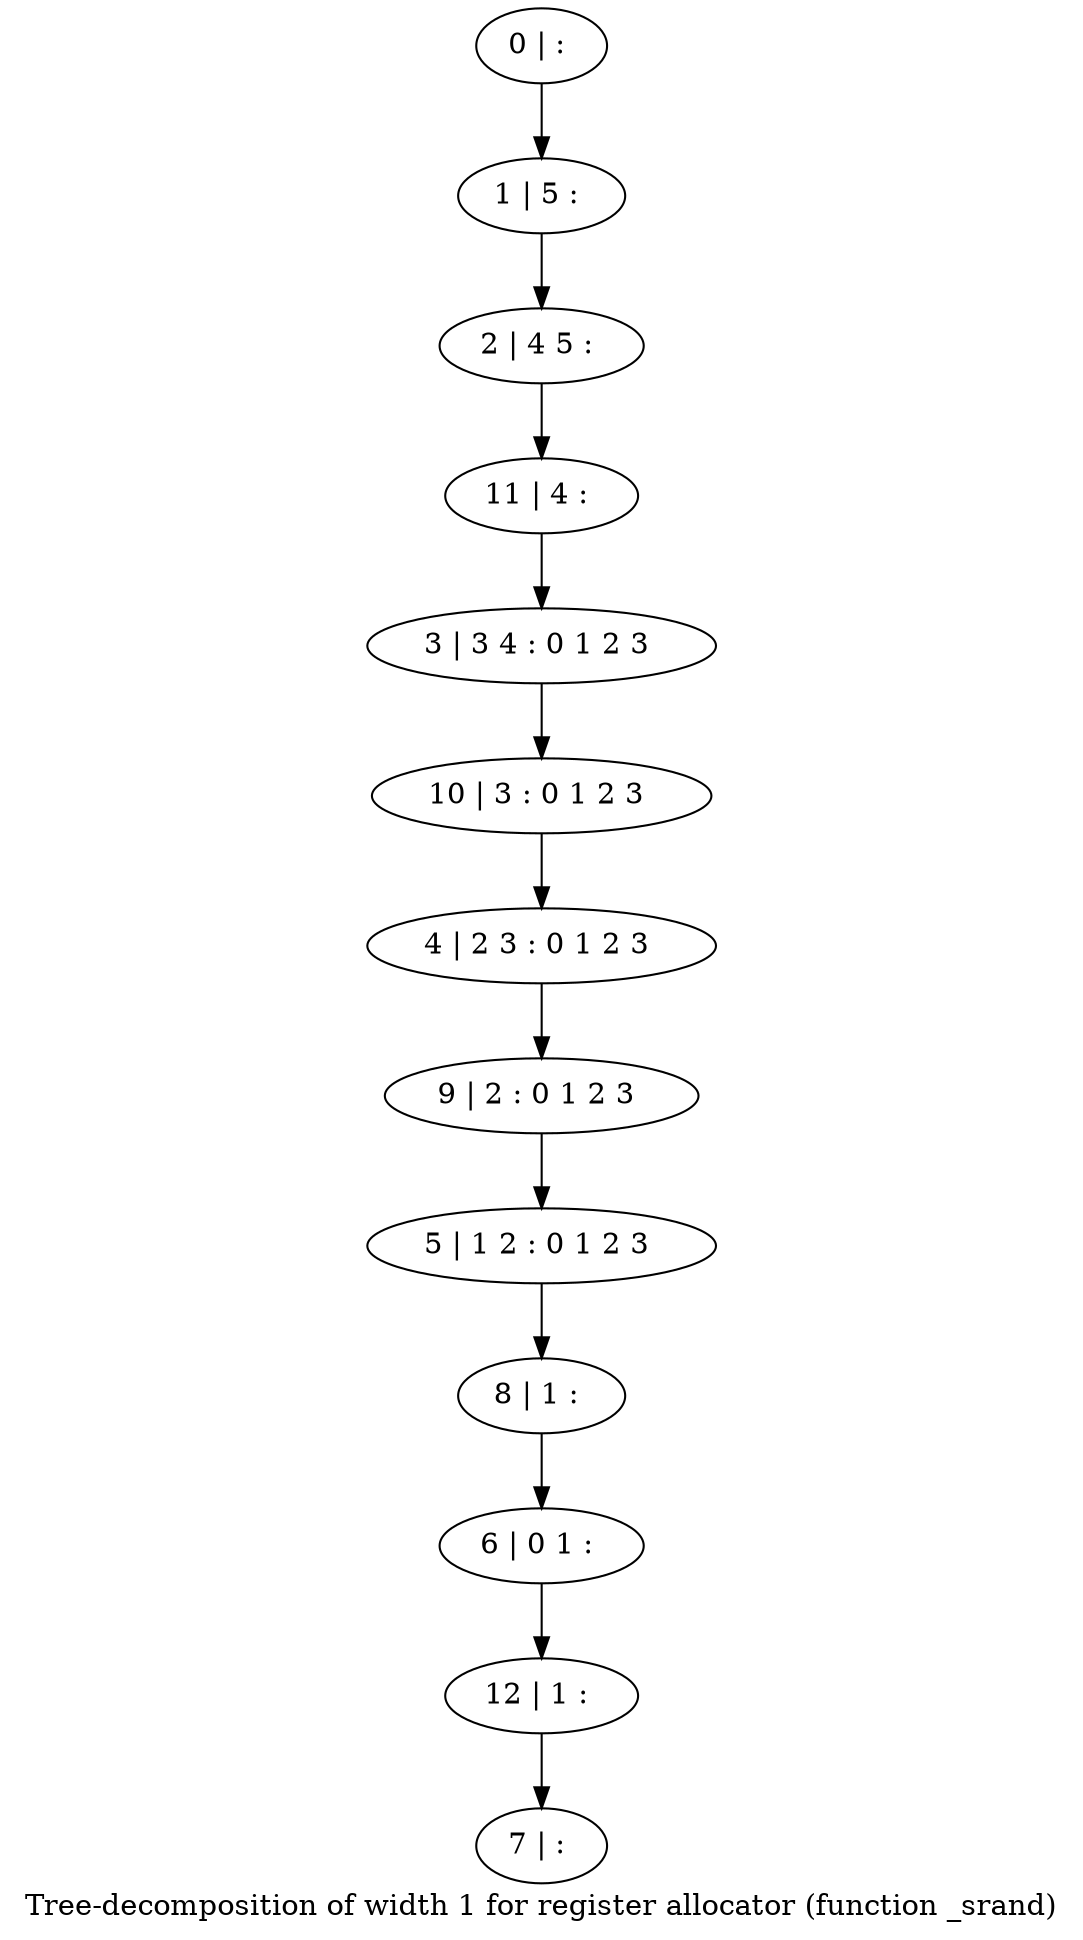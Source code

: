 digraph G {
graph [label="Tree-decomposition of width 1 for register allocator (function _srand)"]
0[label="0 | : "];
1[label="1 | 5 : "];
2[label="2 | 4 5 : "];
3[label="3 | 3 4 : 0 1 2 3 "];
4[label="4 | 2 3 : 0 1 2 3 "];
5[label="5 | 1 2 : 0 1 2 3 "];
6[label="6 | 0 1 : "];
7[label="7 | : "];
8[label="8 | 1 : "];
9[label="9 | 2 : 0 1 2 3 "];
10[label="10 | 3 : 0 1 2 3 "];
11[label="11 | 4 : "];
12[label="12 | 1 : "];
0->1 ;
1->2 ;
8->6 ;
5->8 ;
9->5 ;
4->9 ;
10->4 ;
3->10 ;
11->3 ;
2->11 ;
12->7 ;
6->12 ;
}
